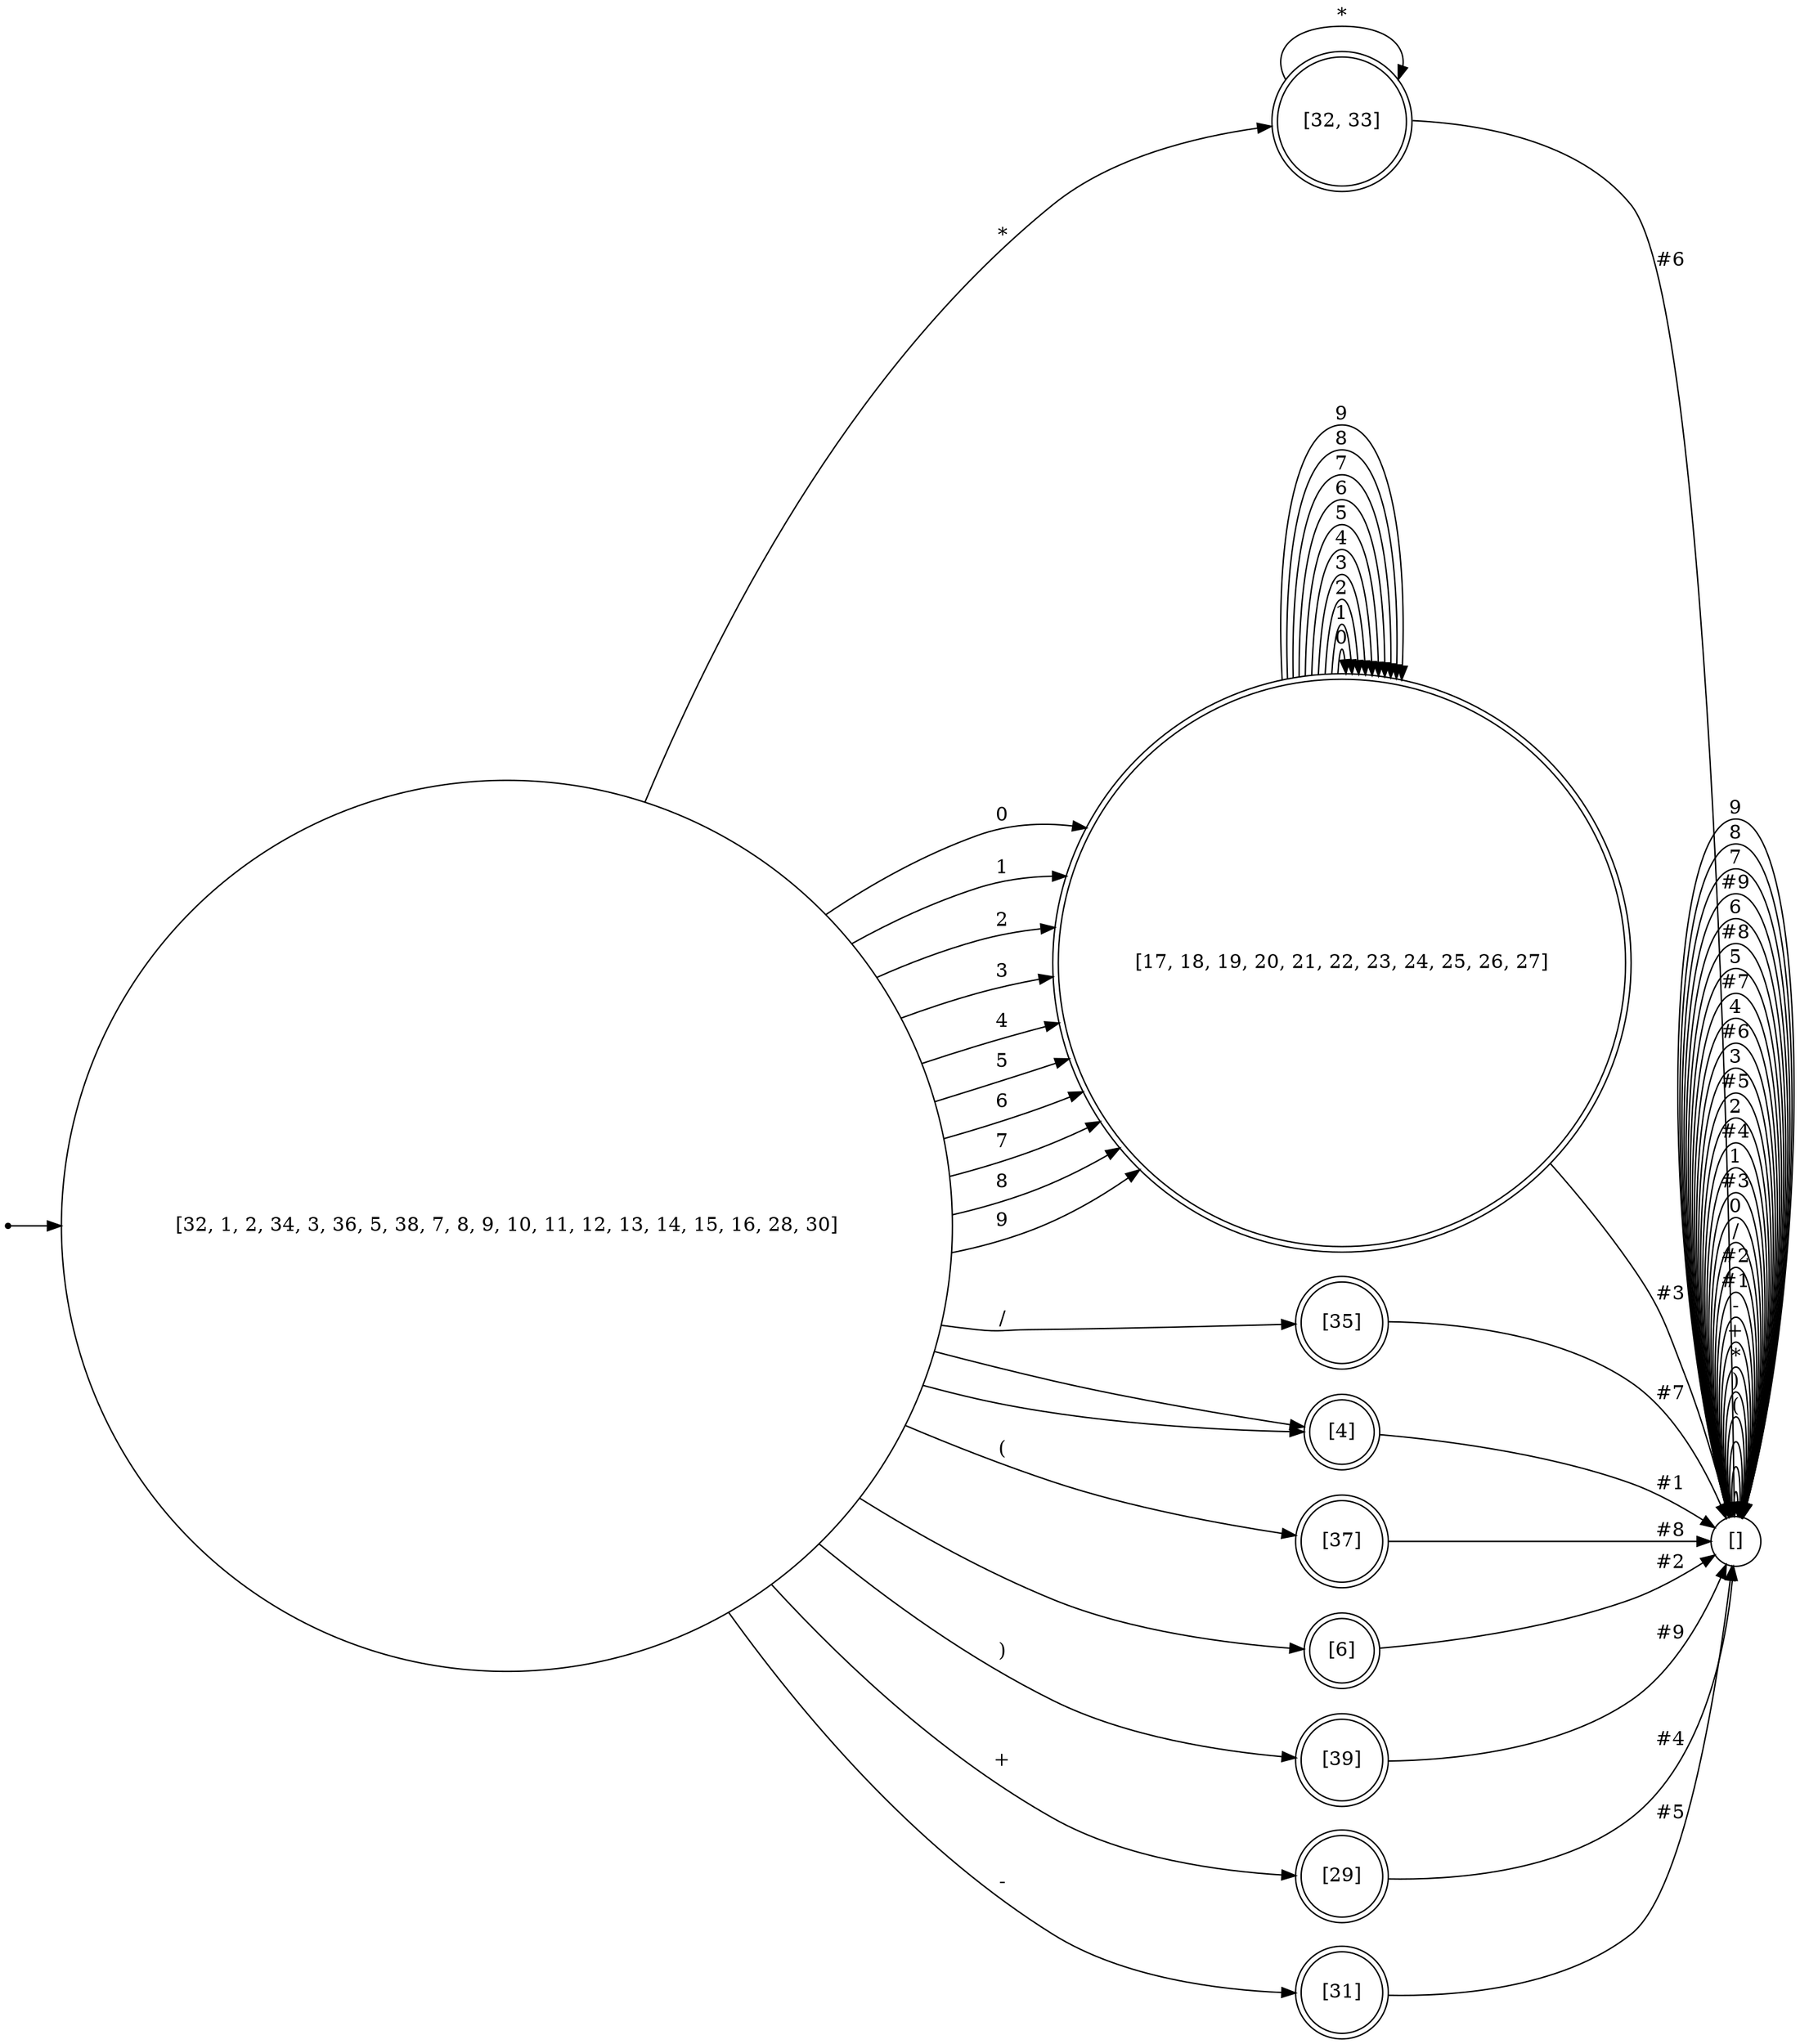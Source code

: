 digraph AFD {
    rankdir=LR;
    node [shape=circle];
    "[32, 33]" [shape=doublecircle];
    "[17, 18, 19, 20, 21, 22, 23, 24, 25, 26, 27]" [shape=doublecircle];
    "[35]" [shape=doublecircle];
    inicio [shape=point];
    inicio -> "[32, 1, 2, 34, 3, 36, 5, 38, 7, 8, 9, 10, 11, 12, 13, 14, 15, 16, 28, 30]";
    "[4]" [shape=doublecircle];
    "[37]" [shape=doublecircle];
    "[6]" [shape=doublecircle];
    "[39]" [shape=doublecircle];
    "[29]" [shape=doublecircle];
    "[31]" [shape=doublecircle];
    "[]" -> "[]" [label="	"];
    "[]" -> "[]" [label="
"];
    "[]" -> "[]" [label=" "];
    "[]" -> "[]" [label="("];
    "[]" -> "[]" [label=")"];
    "[]" -> "[]" [label="*"];
    "[]" -> "[]" [label="+"];
    "[]" -> "[]" [label="-"];
    "[]" -> "[]" [label="#1"];
    "[]" -> "[]" [label="#2"];
    "[]" -> "[]" [label="/"];
    "[]" -> "[]" [label="0"];
    "[]" -> "[]" [label="#3"];
    "[]" -> "[]" [label="1"];
    "[]" -> "[]" [label="#4"];
    "[]" -> "[]" [label="2"];
    "[]" -> "[]" [label="#5"];
    "[]" -> "[]" [label="3"];
    "[]" -> "[]" [label="#6"];
    "[]" -> "[]" [label="4"];
    "[]" -> "[]" [label="#7"];
    "[]" -> "[]" [label="5"];
    "[]" -> "[]" [label="#8"];
    "[]" -> "[]" [label="6"];
    "[]" -> "[]" [label="#9"];
    "[]" -> "[]" [label="7"];
    "[]" -> "[]" [label="8"];
    "[]" -> "[]" [label="9"];
    "[32, 33]" -> "[]" [label="#6"];
    "[32, 33]" -> "[32, 33]" [label="*"];
    "[17, 18, 19, 20, 21, 22, 23, 24, 25, 26, 27]" -> "[17, 18, 19, 20, 21, 22, 23, 24, 25, 26, 27]" [label="0"];
    "[17, 18, 19, 20, 21, 22, 23, 24, 25, 26, 27]" -> "[]" [label="#3"];
    "[17, 18, 19, 20, 21, 22, 23, 24, 25, 26, 27]" -> "[17, 18, 19, 20, 21, 22, 23, 24, 25, 26, 27]" [label="1"];
    "[17, 18, 19, 20, 21, 22, 23, 24, 25, 26, 27]" -> "[17, 18, 19, 20, 21, 22, 23, 24, 25, 26, 27]" [label="2"];
    "[17, 18, 19, 20, 21, 22, 23, 24, 25, 26, 27]" -> "[17, 18, 19, 20, 21, 22, 23, 24, 25, 26, 27]" [label="3"];
    "[17, 18, 19, 20, 21, 22, 23, 24, 25, 26, 27]" -> "[17, 18, 19, 20, 21, 22, 23, 24, 25, 26, 27]" [label="4"];
    "[17, 18, 19, 20, 21, 22, 23, 24, 25, 26, 27]" -> "[17, 18, 19, 20, 21, 22, 23, 24, 25, 26, 27]" [label="5"];
    "[17, 18, 19, 20, 21, 22, 23, 24, 25, 26, 27]" -> "[17, 18, 19, 20, 21, 22, 23, 24, 25, 26, 27]" [label="6"];
    "[17, 18, 19, 20, 21, 22, 23, 24, 25, 26, 27]" -> "[17, 18, 19, 20, 21, 22, 23, 24, 25, 26, 27]" [label="7"];
    "[17, 18, 19, 20, 21, 22, 23, 24, 25, 26, 27]" -> "[17, 18, 19, 20, 21, 22, 23, 24, 25, 26, 27]" [label="8"];
    "[17, 18, 19, 20, 21, 22, 23, 24, 25, 26, 27]" -> "[17, 18, 19, 20, 21, 22, 23, 24, 25, 26, 27]" [label="9"];
    "[35]" -> "[]" [label="#7"];
    "[32, 1, 2, 34, 3, 36, 5, 38, 7, 8, 9, 10, 11, 12, 13, 14, 15, 16, 28, 30]" -> "[4]" [label=" "];
    "[32, 1, 2, 34, 3, 36, 5, 38, 7, 8, 9, 10, 11, 12, 13, 14, 15, 16, 28, 30]" -> "[37]" [label="("];
    "[32, 1, 2, 34, 3, 36, 5, 38, 7, 8, 9, 10, 11, 12, 13, 14, 15, 16, 28, 30]" -> "[4]" [label="	"];
    "[32, 1, 2, 34, 3, 36, 5, 38, 7, 8, 9, 10, 11, 12, 13, 14, 15, 16, 28, 30]" -> "[39]" [label=")"];
    "[32, 1, 2, 34, 3, 36, 5, 38, 7, 8, 9, 10, 11, 12, 13, 14, 15, 16, 28, 30]" -> "[32, 33]" [label="*"];
    "[32, 1, 2, 34, 3, 36, 5, 38, 7, 8, 9, 10, 11, 12, 13, 14, 15, 16, 28, 30]" -> "[6]" [label="
"];
    "[32, 1, 2, 34, 3, 36, 5, 38, 7, 8, 9, 10, 11, 12, 13, 14, 15, 16, 28, 30]" -> "[29]" [label="+"];
    "[32, 1, 2, 34, 3, 36, 5, 38, 7, 8, 9, 10, 11, 12, 13, 14, 15, 16, 28, 30]" -> "[31]" [label="-"];
    "[32, 1, 2, 34, 3, 36, 5, 38, 7, 8, 9, 10, 11, 12, 13, 14, 15, 16, 28, 30]" -> "[35]" [label="/"];
    "[32, 1, 2, 34, 3, 36, 5, 38, 7, 8, 9, 10, 11, 12, 13, 14, 15, 16, 28, 30]" -> "[17, 18, 19, 20, 21, 22, 23, 24, 25, 26, 27]" [label="0"];
    "[32, 1, 2, 34, 3, 36, 5, 38, 7, 8, 9, 10, 11, 12, 13, 14, 15, 16, 28, 30]" -> "[17, 18, 19, 20, 21, 22, 23, 24, 25, 26, 27]" [label="1"];
    "[32, 1, 2, 34, 3, 36, 5, 38, 7, 8, 9, 10, 11, 12, 13, 14, 15, 16, 28, 30]" -> "[17, 18, 19, 20, 21, 22, 23, 24, 25, 26, 27]" [label="2"];
    "[32, 1, 2, 34, 3, 36, 5, 38, 7, 8, 9, 10, 11, 12, 13, 14, 15, 16, 28, 30]" -> "[17, 18, 19, 20, 21, 22, 23, 24, 25, 26, 27]" [label="3"];
    "[32, 1, 2, 34, 3, 36, 5, 38, 7, 8, 9, 10, 11, 12, 13, 14, 15, 16, 28, 30]" -> "[17, 18, 19, 20, 21, 22, 23, 24, 25, 26, 27]" [label="4"];
    "[32, 1, 2, 34, 3, 36, 5, 38, 7, 8, 9, 10, 11, 12, 13, 14, 15, 16, 28, 30]" -> "[17, 18, 19, 20, 21, 22, 23, 24, 25, 26, 27]" [label="5"];
    "[32, 1, 2, 34, 3, 36, 5, 38, 7, 8, 9, 10, 11, 12, 13, 14, 15, 16, 28, 30]" -> "[17, 18, 19, 20, 21, 22, 23, 24, 25, 26, 27]" [label="6"];
    "[32, 1, 2, 34, 3, 36, 5, 38, 7, 8, 9, 10, 11, 12, 13, 14, 15, 16, 28, 30]" -> "[17, 18, 19, 20, 21, 22, 23, 24, 25, 26, 27]" [label="7"];
    "[32, 1, 2, 34, 3, 36, 5, 38, 7, 8, 9, 10, 11, 12, 13, 14, 15, 16, 28, 30]" -> "[17, 18, 19, 20, 21, 22, 23, 24, 25, 26, 27]" [label="8"];
    "[32, 1, 2, 34, 3, 36, 5, 38, 7, 8, 9, 10, 11, 12, 13, 14, 15, 16, 28, 30]" -> "[17, 18, 19, 20, 21, 22, 23, 24, 25, 26, 27]" [label="9"];
    "[4]" -> "[]" [label="#1"];
    "[37]" -> "[]" [label="#8"];
    "[6]" -> "[]" [label="#2"];
    "[39]" -> "[]" [label="#9"];
    "[29]" -> "[]" [label="#4"];
    "[31]" -> "[]" [label="#5"];
}
